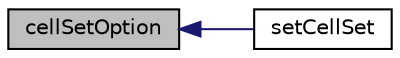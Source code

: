 digraph "cellSetOption"
{
  bgcolor="transparent";
  edge [fontname="Helvetica",fontsize="10",labelfontname="Helvetica",labelfontsize="10"];
  node [fontname="Helvetica",fontsize="10",shape=record];
  rankdir="LR";
  Node16 [label="cellSetOption",height=0.2,width=0.4,color="black", fillcolor="grey75", style="filled", fontcolor="black"];
  Node16 -> Node17 [dir="back",color="midnightblue",fontsize="10",style="solid",fontname="Helvetica"];
  Node17 [label="setCellSet",height=0.2,width=0.4,color="black",URL="$a24553.html#a19d771929ff982b0089ef6c02f6720fd",tooltip="Set the cell set based on the user input selection mode. "];
}

